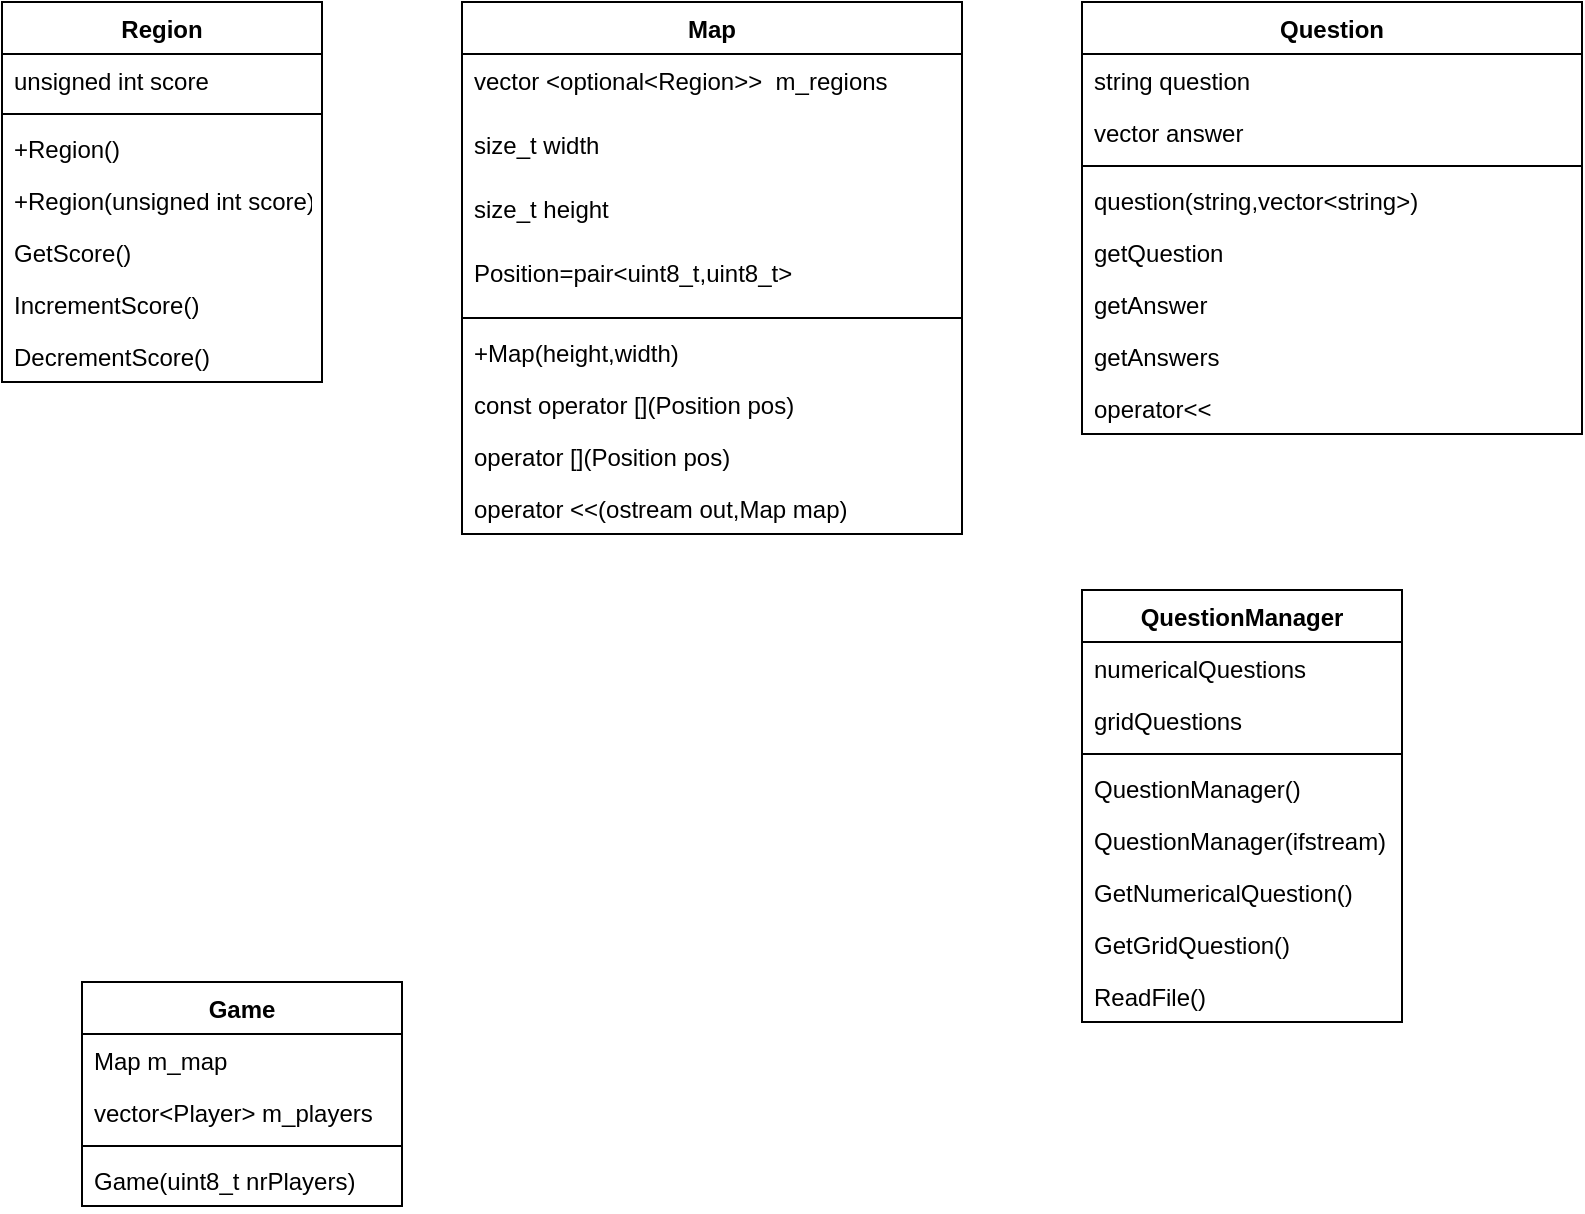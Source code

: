 <mxfile version="20.5.3" type="device"><diagram id="k9c_5kJ1lmkm9UlRz_1H" name="Page-1"><mxGraphModel dx="1312" dy="834" grid="1" gridSize="10" guides="1" tooltips="1" connect="1" arrows="1" fold="1" page="1" pageScale="1" pageWidth="850" pageHeight="1100" math="0" shadow="0"><root><mxCell id="0"/><mxCell id="1" parent="0"/><mxCell id="OvKGR0a2gasaKsWUzngO-1" value="Region" style="swimlane;fontStyle=1;align=center;verticalAlign=top;childLayout=stackLayout;horizontal=1;startSize=26;horizontalStack=0;resizeParent=1;resizeParentMax=0;resizeLast=0;collapsible=1;marginBottom=0;" parent="1" vertex="1"><mxGeometry x="40" y="40" width="160" height="190" as="geometry"/></mxCell><mxCell id="OvKGR0a2gasaKsWUzngO-2" value="unsigned int score" style="text;strokeColor=none;fillColor=none;align=left;verticalAlign=top;spacingLeft=4;spacingRight=4;overflow=hidden;rotatable=0;points=[[0,0.5],[1,0.5]];portConstraint=eastwest;" parent="OvKGR0a2gasaKsWUzngO-1" vertex="1"><mxGeometry y="26" width="160" height="26" as="geometry"/></mxCell><mxCell id="OvKGR0a2gasaKsWUzngO-3" value="" style="line;strokeWidth=1;fillColor=none;align=left;verticalAlign=middle;spacingTop=-1;spacingLeft=3;spacingRight=3;rotatable=0;labelPosition=right;points=[];portConstraint=eastwest;strokeColor=inherit;" parent="OvKGR0a2gasaKsWUzngO-1" vertex="1"><mxGeometry y="52" width="160" height="8" as="geometry"/></mxCell><mxCell id="OvKGR0a2gasaKsWUzngO-4" value="+Region()&#10;" style="text;strokeColor=none;fillColor=none;align=left;verticalAlign=top;spacingLeft=4;spacingRight=4;overflow=hidden;rotatable=0;points=[[0,0.5],[1,0.5]];portConstraint=eastwest;" parent="OvKGR0a2gasaKsWUzngO-1" vertex="1"><mxGeometry y="60" width="160" height="26" as="geometry"/></mxCell><mxCell id="OvKGR0a2gasaKsWUzngO-5" value="+Region(unsigned int score)&#10;" style="text;strokeColor=none;fillColor=none;align=left;verticalAlign=top;spacingLeft=4;spacingRight=4;overflow=hidden;rotatable=0;points=[[0,0.5],[1,0.5]];portConstraint=eastwest;" parent="OvKGR0a2gasaKsWUzngO-1" vertex="1"><mxGeometry y="86" width="160" height="26" as="geometry"/></mxCell><mxCell id="OvKGR0a2gasaKsWUzngO-7" value="GetScore()" style="text;strokeColor=none;fillColor=none;align=left;verticalAlign=top;spacingLeft=4;spacingRight=4;overflow=hidden;rotatable=0;points=[[0,0.5],[1,0.5]];portConstraint=eastwest;" parent="OvKGR0a2gasaKsWUzngO-1" vertex="1"><mxGeometry y="112" width="160" height="26" as="geometry"/></mxCell><mxCell id="OvKGR0a2gasaKsWUzngO-8" value="IncrementScore()" style="text;strokeColor=none;fillColor=none;align=left;verticalAlign=top;spacingLeft=4;spacingRight=4;overflow=hidden;rotatable=0;points=[[0,0.5],[1,0.5]];portConstraint=eastwest;" parent="OvKGR0a2gasaKsWUzngO-1" vertex="1"><mxGeometry y="138" width="160" height="26" as="geometry"/></mxCell><mxCell id="OvKGR0a2gasaKsWUzngO-10" value="DecrementScore()" style="text;strokeColor=none;fillColor=none;align=left;verticalAlign=top;spacingLeft=4;spacingRight=4;overflow=hidden;rotatable=0;points=[[0,0.5],[1,0.5]];portConstraint=eastwest;" parent="OvKGR0a2gasaKsWUzngO-1" vertex="1"><mxGeometry y="164" width="160" height="26" as="geometry"/></mxCell><mxCell id="OvKGR0a2gasaKsWUzngO-11" value="Map" style="swimlane;fontStyle=1;align=center;verticalAlign=top;childLayout=stackLayout;horizontal=1;startSize=26;horizontalStack=0;resizeParent=1;resizeParentMax=0;resizeLast=0;collapsible=1;marginBottom=0;" parent="1" vertex="1"><mxGeometry x="270" y="40" width="250" height="266" as="geometry"/></mxCell><mxCell id="OvKGR0a2gasaKsWUzngO-12" value="vector &lt;optional&lt;Region&gt;&gt;  m_regions" style="text;strokeColor=none;fillColor=none;align=left;verticalAlign=top;spacingLeft=4;spacingRight=4;overflow=hidden;rotatable=0;points=[[0,0.5],[1,0.5]];portConstraint=eastwest;" parent="OvKGR0a2gasaKsWUzngO-11" vertex="1"><mxGeometry y="26" width="250" height="32" as="geometry"/></mxCell><mxCell id="OvKGR0a2gasaKsWUzngO-18" value="size_t width" style="text;strokeColor=none;fillColor=none;align=left;verticalAlign=top;spacingLeft=4;spacingRight=4;overflow=hidden;rotatable=0;points=[[0,0.5],[1,0.5]];portConstraint=eastwest;" parent="OvKGR0a2gasaKsWUzngO-11" vertex="1"><mxGeometry y="58" width="250" height="32" as="geometry"/></mxCell><mxCell id="OvKGR0a2gasaKsWUzngO-19" value="size_t height" style="text;strokeColor=none;fillColor=none;align=left;verticalAlign=top;spacingLeft=4;spacingRight=4;overflow=hidden;rotatable=0;points=[[0,0.5],[1,0.5]];portConstraint=eastwest;" parent="OvKGR0a2gasaKsWUzngO-11" vertex="1"><mxGeometry y="90" width="250" height="32" as="geometry"/></mxCell><mxCell id="OvKGR0a2gasaKsWUzngO-27" value="Position=pair&lt;uint8_t,uint8_t&gt;" style="text;strokeColor=none;fillColor=none;align=left;verticalAlign=top;spacingLeft=4;spacingRight=4;overflow=hidden;rotatable=0;points=[[0,0.5],[1,0.5]];portConstraint=eastwest;" parent="OvKGR0a2gasaKsWUzngO-11" vertex="1"><mxGeometry y="122" width="250" height="32" as="geometry"/></mxCell><mxCell id="OvKGR0a2gasaKsWUzngO-13" value="" style="line;strokeWidth=1;fillColor=none;align=left;verticalAlign=middle;spacingTop=-1;spacingLeft=3;spacingRight=3;rotatable=0;labelPosition=right;points=[];portConstraint=eastwest;strokeColor=inherit;" parent="OvKGR0a2gasaKsWUzngO-11" vertex="1"><mxGeometry y="154" width="250" height="8" as="geometry"/></mxCell><mxCell id="OvKGR0a2gasaKsWUzngO-14" value="+Map(height,width)" style="text;strokeColor=none;fillColor=none;align=left;verticalAlign=top;spacingLeft=4;spacingRight=4;overflow=hidden;rotatable=0;points=[[0,0.5],[1,0.5]];portConstraint=eastwest;" parent="OvKGR0a2gasaKsWUzngO-11" vertex="1"><mxGeometry y="162" width="250" height="26" as="geometry"/></mxCell><mxCell id="OvKGR0a2gasaKsWUzngO-26" value="const operator [](Position pos)" style="text;strokeColor=none;fillColor=none;align=left;verticalAlign=top;spacingLeft=4;spacingRight=4;overflow=hidden;rotatable=0;points=[[0,0.5],[1,0.5]];portConstraint=eastwest;" parent="OvKGR0a2gasaKsWUzngO-11" vertex="1"><mxGeometry y="188" width="250" height="26" as="geometry"/></mxCell><mxCell id="OvKGR0a2gasaKsWUzngO-28" value="operator [](Position pos)" style="text;strokeColor=none;fillColor=none;align=left;verticalAlign=top;spacingLeft=4;spacingRight=4;overflow=hidden;rotatable=0;points=[[0,0.5],[1,0.5]];portConstraint=eastwest;" parent="OvKGR0a2gasaKsWUzngO-11" vertex="1"><mxGeometry y="214" width="250" height="26" as="geometry"/></mxCell><mxCell id="OvKGR0a2gasaKsWUzngO-29" value="operator &lt;&lt;(ostream out,Map map)" style="text;strokeColor=none;fillColor=none;align=left;verticalAlign=top;spacingLeft=4;spacingRight=4;overflow=hidden;rotatable=0;points=[[0,0.5],[1,0.5]];portConstraint=eastwest;" parent="OvKGR0a2gasaKsWUzngO-11" vertex="1"><mxGeometry y="240" width="250" height="26" as="geometry"/></mxCell><mxCell id="OvKGR0a2gasaKsWUzngO-22" value="Game" style="swimlane;fontStyle=1;align=center;verticalAlign=top;childLayout=stackLayout;horizontal=1;startSize=26;horizontalStack=0;resizeParent=1;resizeParentMax=0;resizeLast=0;collapsible=1;marginBottom=0;" parent="1" vertex="1"><mxGeometry x="80" y="530" width="160" height="112" as="geometry"/></mxCell><mxCell id="OvKGR0a2gasaKsWUzngO-23" value="Map m_map" style="text;strokeColor=none;fillColor=none;align=left;verticalAlign=top;spacingLeft=4;spacingRight=4;overflow=hidden;rotatable=0;points=[[0,0.5],[1,0.5]];portConstraint=eastwest;" parent="OvKGR0a2gasaKsWUzngO-22" vertex="1"><mxGeometry y="26" width="160" height="26" as="geometry"/></mxCell><mxCell id="OvKGR0a2gasaKsWUzngO-30" value="vector&lt;Player&gt; m_players" style="text;strokeColor=none;fillColor=none;align=left;verticalAlign=top;spacingLeft=4;spacingRight=4;overflow=hidden;rotatable=0;points=[[0,0.5],[1,0.5]];portConstraint=eastwest;" parent="OvKGR0a2gasaKsWUzngO-22" vertex="1"><mxGeometry y="52" width="160" height="26" as="geometry"/></mxCell><mxCell id="OvKGR0a2gasaKsWUzngO-24" value="" style="line;strokeWidth=1;fillColor=none;align=left;verticalAlign=middle;spacingTop=-1;spacingLeft=3;spacingRight=3;rotatable=0;labelPosition=right;points=[];portConstraint=eastwest;strokeColor=inherit;" parent="OvKGR0a2gasaKsWUzngO-22" vertex="1"><mxGeometry y="78" width="160" height="8" as="geometry"/></mxCell><mxCell id="OvKGR0a2gasaKsWUzngO-25" value="Game(uint8_t nrPlayers)" style="text;strokeColor=none;fillColor=none;align=left;verticalAlign=top;spacingLeft=4;spacingRight=4;overflow=hidden;rotatable=0;points=[[0,0.5],[1,0.5]];portConstraint=eastwest;" parent="OvKGR0a2gasaKsWUzngO-22" vertex="1"><mxGeometry y="86" width="160" height="26" as="geometry"/></mxCell><mxCell id="2wwdONrjv4TRHAsYFk8b-1" value="Question" style="swimlane;fontStyle=1;align=center;verticalAlign=top;childLayout=stackLayout;horizontal=1;startSize=26;horizontalStack=0;resizeParent=1;resizeParentMax=0;resizeLast=0;collapsible=1;marginBottom=0;" parent="1" vertex="1"><mxGeometry x="580" y="40" width="250" height="216" as="geometry"/></mxCell><mxCell id="2wwdONrjv4TRHAsYFk8b-2" value="string question" style="text;strokeColor=none;fillColor=none;align=left;verticalAlign=top;spacingLeft=4;spacingRight=4;overflow=hidden;rotatable=0;points=[[0,0.5],[1,0.5]];portConstraint=eastwest;" parent="2wwdONrjv4TRHAsYFk8b-1" vertex="1"><mxGeometry y="26" width="250" height="26" as="geometry"/></mxCell><mxCell id="2wwdONrjv4TRHAsYFk8b-6" value="vector answer" style="text;strokeColor=none;fillColor=none;align=left;verticalAlign=top;spacingLeft=4;spacingRight=4;overflow=hidden;rotatable=0;points=[[0,0.5],[1,0.5]];portConstraint=eastwest;" parent="2wwdONrjv4TRHAsYFk8b-1" vertex="1"><mxGeometry y="52" width="250" height="26" as="geometry"/></mxCell><mxCell id="2wwdONrjv4TRHAsYFk8b-4" value="" style="line;strokeWidth=1;fillColor=none;align=left;verticalAlign=middle;spacingTop=-1;spacingLeft=3;spacingRight=3;rotatable=0;labelPosition=right;points=[];portConstraint=eastwest;strokeColor=inherit;" parent="2wwdONrjv4TRHAsYFk8b-1" vertex="1"><mxGeometry y="78" width="250" height="8" as="geometry"/></mxCell><mxCell id="2wwdONrjv4TRHAsYFk8b-5" value="question(string,vector&lt;string&gt;)" style="text;strokeColor=none;fillColor=none;align=left;verticalAlign=top;spacingLeft=4;spacingRight=4;overflow=hidden;rotatable=0;points=[[0,0.5],[1,0.5]];portConstraint=eastwest;" parent="2wwdONrjv4TRHAsYFk8b-1" vertex="1"><mxGeometry y="86" width="250" height="26" as="geometry"/></mxCell><mxCell id="2wwdONrjv4TRHAsYFk8b-7" value="getQuestion" style="text;strokeColor=none;fillColor=none;align=left;verticalAlign=top;spacingLeft=4;spacingRight=4;overflow=hidden;rotatable=0;points=[[0,0.5],[1,0.5]];portConstraint=eastwest;" parent="2wwdONrjv4TRHAsYFk8b-1" vertex="1"><mxGeometry y="112" width="250" height="26" as="geometry"/></mxCell><mxCell id="2wwdONrjv4TRHAsYFk8b-10" value="getAnswer" style="text;strokeColor=none;fillColor=none;align=left;verticalAlign=top;spacingLeft=4;spacingRight=4;overflow=hidden;rotatable=0;points=[[0,0.5],[1,0.5]];portConstraint=eastwest;" parent="2wwdONrjv4TRHAsYFk8b-1" vertex="1"><mxGeometry y="138" width="250" height="26" as="geometry"/></mxCell><mxCell id="2wwdONrjv4TRHAsYFk8b-8" value="getAnswers" style="text;strokeColor=none;fillColor=none;align=left;verticalAlign=top;spacingLeft=4;spacingRight=4;overflow=hidden;rotatable=0;points=[[0,0.5],[1,0.5]];portConstraint=eastwest;" parent="2wwdONrjv4TRHAsYFk8b-1" vertex="1"><mxGeometry y="164" width="250" height="26" as="geometry"/></mxCell><mxCell id="2wwdONrjv4TRHAsYFk8b-9" value="operator&lt;&lt;" style="text;strokeColor=none;fillColor=none;align=left;verticalAlign=top;spacingLeft=4;spacingRight=4;overflow=hidden;rotatable=0;points=[[0,0.5],[1,0.5]];portConstraint=eastwest;" parent="2wwdONrjv4TRHAsYFk8b-1" vertex="1"><mxGeometry y="190" width="250" height="26" as="geometry"/></mxCell><mxCell id="fNpe-0z2Nyu-i0IAZ00B-1" value="QuestionManager" style="swimlane;fontStyle=1;align=center;verticalAlign=top;childLayout=stackLayout;horizontal=1;startSize=26;horizontalStack=0;resizeParent=1;resizeParentMax=0;resizeLast=0;collapsible=1;marginBottom=0;" vertex="1" parent="1"><mxGeometry x="580" y="334" width="160" height="216" as="geometry"/></mxCell><mxCell id="fNpe-0z2Nyu-i0IAZ00B-2" value="numericalQuestions" style="text;strokeColor=none;fillColor=none;align=left;verticalAlign=top;spacingLeft=4;spacingRight=4;overflow=hidden;rotatable=0;points=[[0,0.5],[1,0.5]];portConstraint=eastwest;" vertex="1" parent="fNpe-0z2Nyu-i0IAZ00B-1"><mxGeometry y="26" width="160" height="26" as="geometry"/></mxCell><mxCell id="fNpe-0z2Nyu-i0IAZ00B-5" value="gridQuestions" style="text;strokeColor=none;fillColor=none;align=left;verticalAlign=top;spacingLeft=4;spacingRight=4;overflow=hidden;rotatable=0;points=[[0,0.5],[1,0.5]];portConstraint=eastwest;" vertex="1" parent="fNpe-0z2Nyu-i0IAZ00B-1"><mxGeometry y="52" width="160" height="26" as="geometry"/></mxCell><mxCell id="fNpe-0z2Nyu-i0IAZ00B-3" value="" style="line;strokeWidth=1;fillColor=none;align=left;verticalAlign=middle;spacingTop=-1;spacingLeft=3;spacingRight=3;rotatable=0;labelPosition=right;points=[];portConstraint=eastwest;strokeColor=inherit;" vertex="1" parent="fNpe-0z2Nyu-i0IAZ00B-1"><mxGeometry y="78" width="160" height="8" as="geometry"/></mxCell><mxCell id="fNpe-0z2Nyu-i0IAZ00B-4" value="QuestionManager()" style="text;strokeColor=none;fillColor=none;align=left;verticalAlign=top;spacingLeft=4;spacingRight=4;overflow=hidden;rotatable=0;points=[[0,0.5],[1,0.5]];portConstraint=eastwest;" vertex="1" parent="fNpe-0z2Nyu-i0IAZ00B-1"><mxGeometry y="86" width="160" height="26" as="geometry"/></mxCell><mxCell id="fNpe-0z2Nyu-i0IAZ00B-7" value="QuestionManager(ifstream)" style="text;strokeColor=none;fillColor=none;align=left;verticalAlign=top;spacingLeft=4;spacingRight=4;overflow=hidden;rotatable=0;points=[[0,0.5],[1,0.5]];portConstraint=eastwest;" vertex="1" parent="fNpe-0z2Nyu-i0IAZ00B-1"><mxGeometry y="112" width="160" height="26" as="geometry"/></mxCell><mxCell id="fNpe-0z2Nyu-i0IAZ00B-8" value="GetNumericalQuestion()" style="text;strokeColor=none;fillColor=none;align=left;verticalAlign=top;spacingLeft=4;spacingRight=4;overflow=hidden;rotatable=0;points=[[0,0.5],[1,0.5]];portConstraint=eastwest;" vertex="1" parent="fNpe-0z2Nyu-i0IAZ00B-1"><mxGeometry y="138" width="160" height="26" as="geometry"/></mxCell><mxCell id="fNpe-0z2Nyu-i0IAZ00B-11" value="GetGridQuestion()" style="text;strokeColor=none;fillColor=none;align=left;verticalAlign=top;spacingLeft=4;spacingRight=4;overflow=hidden;rotatable=0;points=[[0,0.5],[1,0.5]];portConstraint=eastwest;" vertex="1" parent="fNpe-0z2Nyu-i0IAZ00B-1"><mxGeometry y="164" width="160" height="26" as="geometry"/></mxCell><mxCell id="fNpe-0z2Nyu-i0IAZ00B-12" value="ReadFile()" style="text;strokeColor=none;fillColor=none;align=left;verticalAlign=top;spacingLeft=4;spacingRight=4;overflow=hidden;rotatable=0;points=[[0,0.5],[1,0.5]];portConstraint=eastwest;" vertex="1" parent="fNpe-0z2Nyu-i0IAZ00B-1"><mxGeometry y="190" width="160" height="26" as="geometry"/></mxCell></root></mxGraphModel></diagram></mxfile>